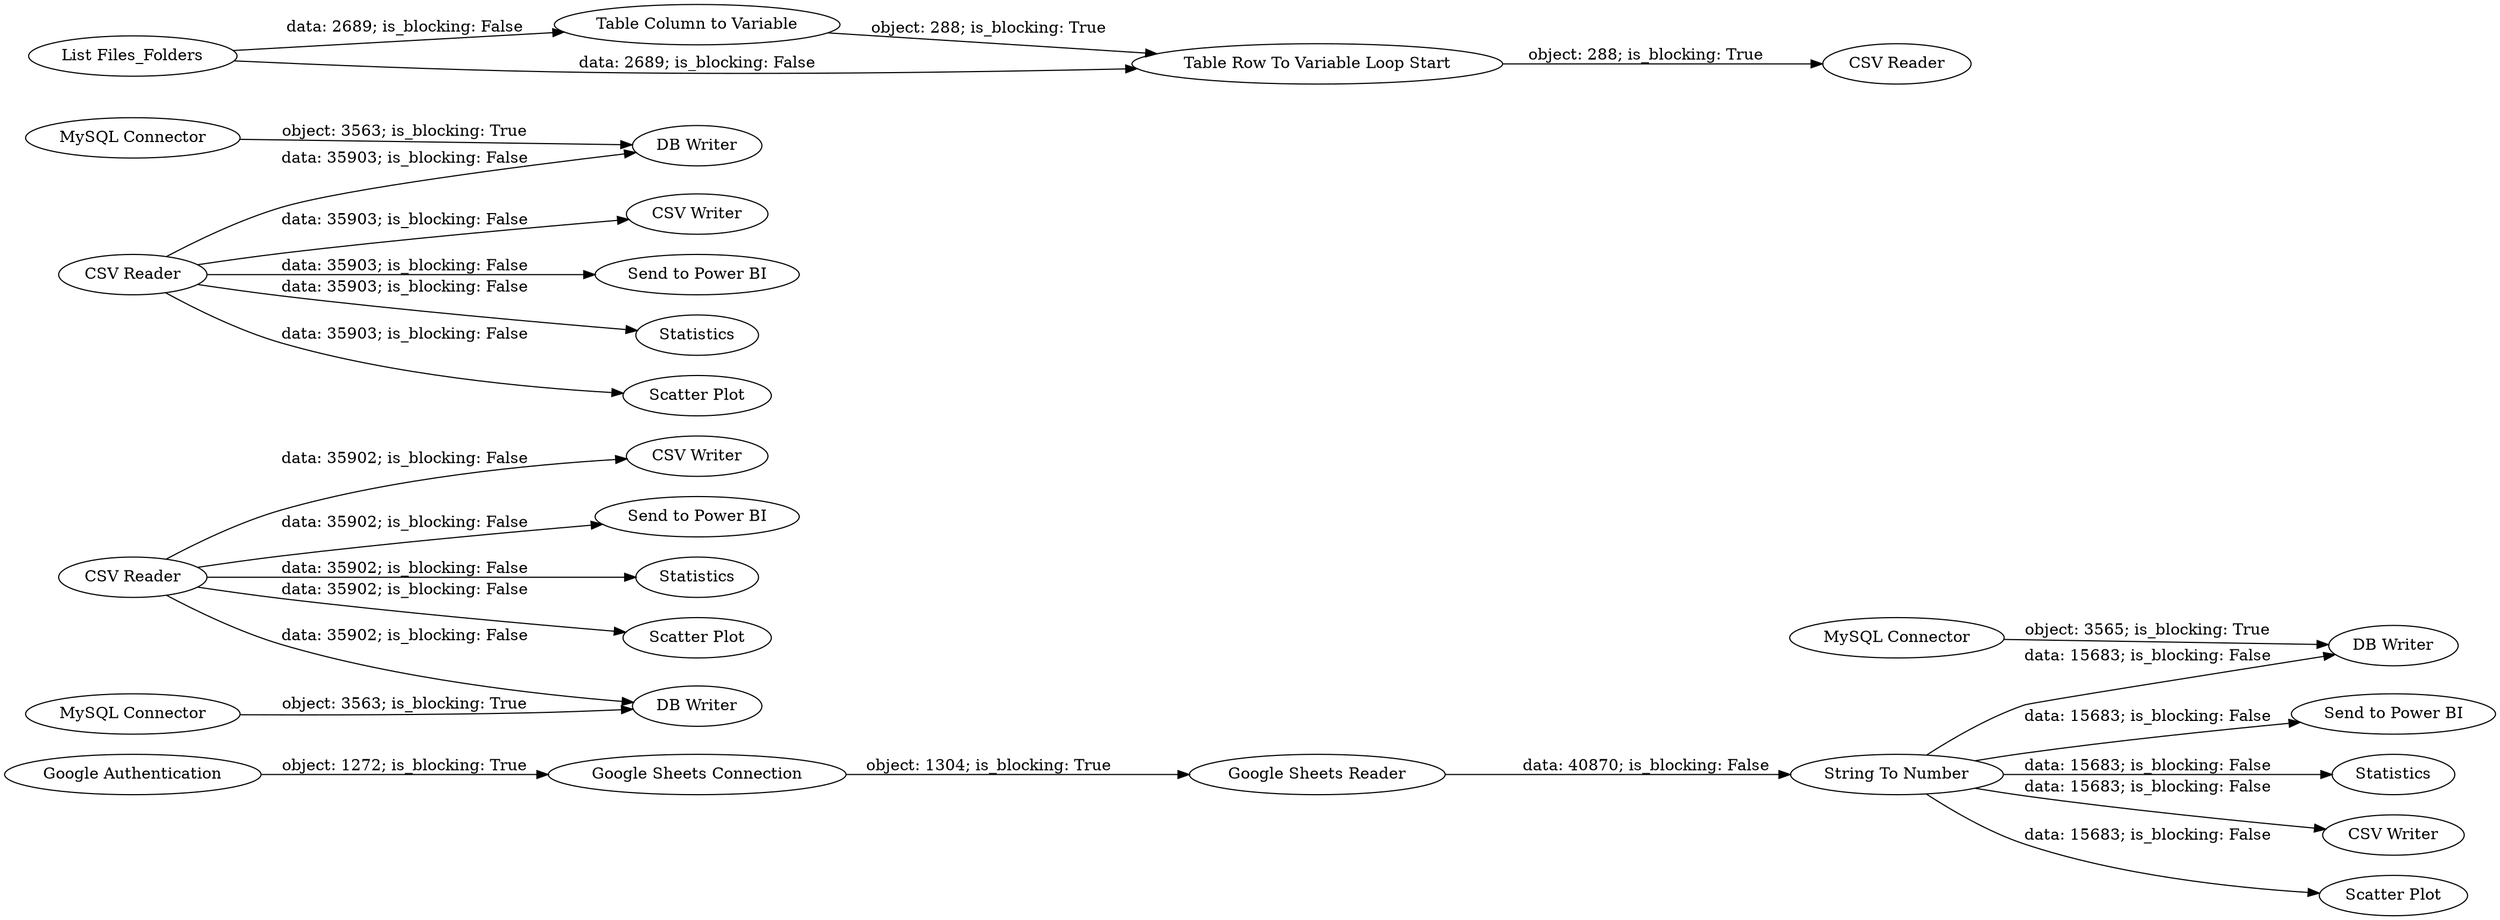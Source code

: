 digraph {
	"4440815825724258323_5" [label="Google Sheets Connection"]
	"4440815825724258323_30" [label="CSV Reader"]
	"4440815825724258323_1" [label="CSV Reader"]
	"4440815825724258323_25" [label="DB Writer"]
	"4440815825724258323_33" [label="CSV Writer"]
	"4440815825724258323_17" [label="DB Writer"]
	"4440815825724258323_41" [label="Table Column to Variable"]
	"4440815825724258323_22" [label="Send to Power BI"]
	"4440815825724258323_4" [label="Google Sheets Reader"]
	"4440815825724258323_29" [label="Send to Power BI"]
	"4440815825724258323_2" [label="CSV Writer"]
	"4440815825724258323_23" [label="MySQL Connector"]
	"4440815825724258323_7" [label="Send to Power BI"]
	"4440815825724258323_27" [label=Statistics]
	"4440815825724258323_3" [label="Google Authentication"]
	"4440815825724258323_32" [label="MySQL Connector"]
	"4440815825724258323_21" [label=Statistics]
	"4440815825724258323_20" [label=Statistics]
	"4440815825724258323_24" [label="CSV Writer"]
	"4440815825724258323_28" [label="Scatter Plot"]
	"4440815825724258323_19" [label="Scatter Plot"]
	"4440815825724258323_18" [label="MySQL Connector"]
	"4440815825724258323_42" [label="Table Row To Variable Loop Start"]
	"4440815825724258323_6" [label="String To Number"]
	"4440815825724258323_38" [label="List Files_Folders"]
	"4440815825724258323_45" [label="CSV Reader"]
	"4440815825724258323_31" [label="DB Writer"]
	"4440815825724258323_26" [label="Scatter Plot"]
	"4440815825724258323_1" -> "4440815825724258323_19" [label="data: 35903; is_blocking: False"]
	"4440815825724258323_1" -> "4440815825724258323_20" [label="data: 35903; is_blocking: False"]
	"4440815825724258323_1" -> "4440815825724258323_2" [label="data: 35903; is_blocking: False"]
	"4440815825724258323_4" -> "4440815825724258323_6" [label="data: 40870; is_blocking: False"]
	"4440815825724258323_38" -> "4440815825724258323_42" [label="data: 2689; is_blocking: False"]
	"4440815825724258323_6" -> "4440815825724258323_25" [label="data: 15683; is_blocking: False"]
	"4440815825724258323_38" -> "4440815825724258323_41" [label="data: 2689; is_blocking: False"]
	"4440815825724258323_3" -> "4440815825724258323_5" [label="object: 1272; is_blocking: True"]
	"4440815825724258323_6" -> "4440815825724258323_21" [label="data: 15683; is_blocking: False"]
	"4440815825724258323_41" -> "4440815825724258323_42" [label="object: 288; is_blocking: True"]
	"4440815825724258323_30" -> "4440815825724258323_27" [label="data: 35902; is_blocking: False"]
	"4440815825724258323_1" -> "4440815825724258323_7" [label="data: 35903; is_blocking: False"]
	"4440815825724258323_6" -> "4440815825724258323_22" [label="data: 15683; is_blocking: False"]
	"4440815825724258323_30" -> "4440815825724258323_31" [label="data: 35902; is_blocking: False"]
	"4440815825724258323_23" -> "4440815825724258323_25" [label="object: 3565; is_blocking: True"]
	"4440815825724258323_30" -> "4440815825724258323_29" [label="data: 35902; is_blocking: False"]
	"4440815825724258323_1" -> "4440815825724258323_17" [label="data: 35903; is_blocking: False"]
	"4440815825724258323_5" -> "4440815825724258323_4" [label="object: 1304; is_blocking: True"]
	"4440815825724258323_18" -> "4440815825724258323_17" [label="object: 3563; is_blocking: True"]
	"4440815825724258323_32" -> "4440815825724258323_31" [label="object: 3563; is_blocking: True"]
	"4440815825724258323_6" -> "4440815825724258323_26" [label="data: 15683; is_blocking: False"]
	"4440815825724258323_6" -> "4440815825724258323_24" [label="data: 15683; is_blocking: False"]
	"4440815825724258323_30" -> "4440815825724258323_33" [label="data: 35902; is_blocking: False"]
	"4440815825724258323_30" -> "4440815825724258323_28" [label="data: 35902; is_blocking: False"]
	"4440815825724258323_42" -> "4440815825724258323_45" [label="object: 288; is_blocking: True"]
	rankdir=LR
}

